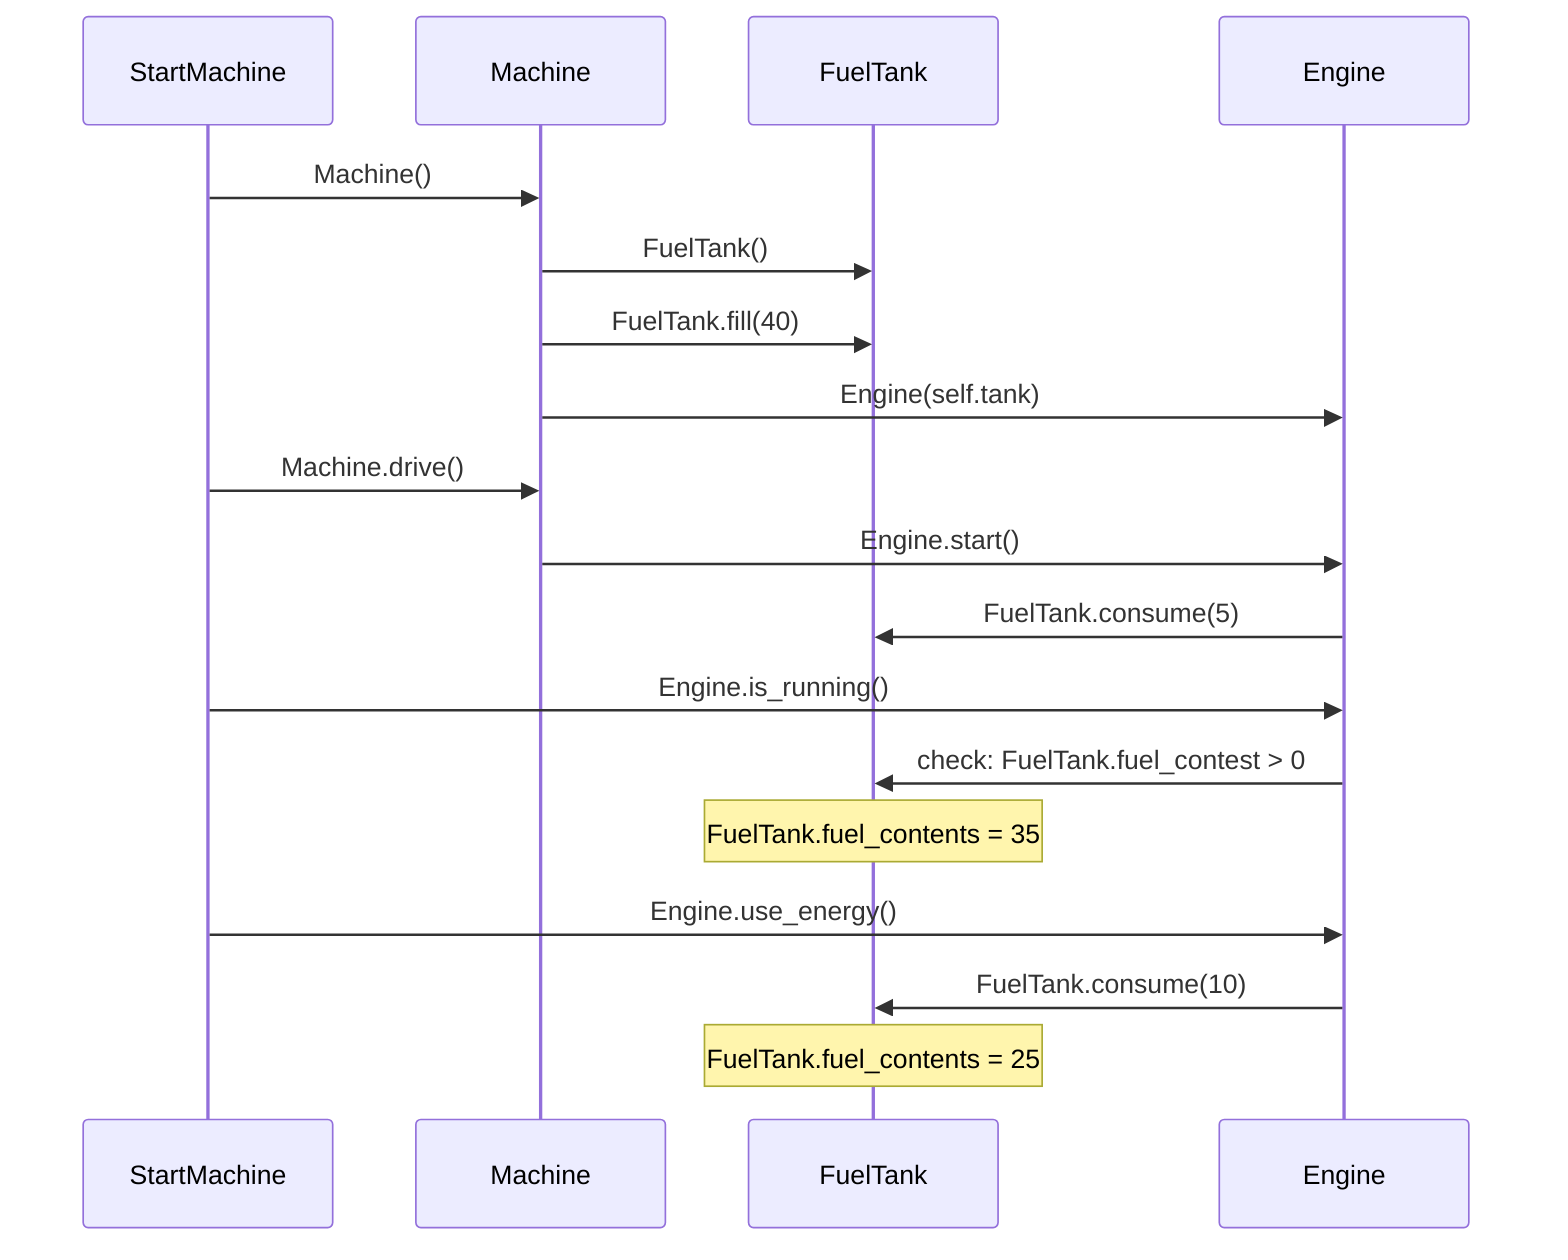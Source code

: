 sequenceDiagram
    participant StartMachine
    participant Machine
    participant FuelTank
    participant Engine

    StartMachine->>Machine: Machine()
    Machine->>FuelTank: FuelTank()
    Machine->>FuelTank: FuelTank.fill(40)
    Machine->>Engine: Engine(self.tank)

    StartMachine->>Machine: Machine.drive()
    Machine->>Engine: Engine.start()
    Engine->>FuelTank: FuelTank.consume(5)
    StartMachine->>Engine: Engine.is_running()

    Engine->>FuelTank: check: FuelTank.fuel_contest > 0
    Note over FuelTank: FuelTank.fuel_contents = 35
    StartMachine->>Engine: Engine.use_energy()
    Engine->>FuelTank: FuelTank.consume(10)
    Note over FuelTank: FuelTank.fuel_contents = 25
